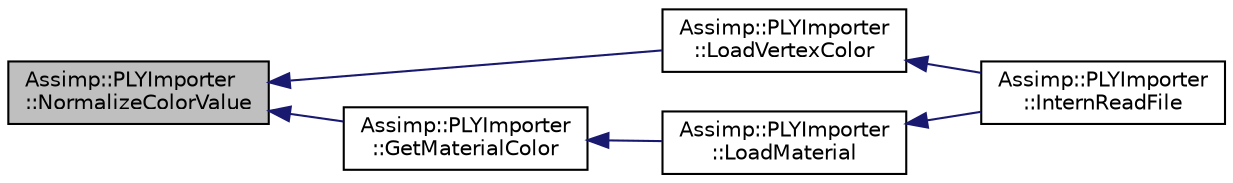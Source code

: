 digraph "Assimp::PLYImporter::NormalizeColorValue"
{
  edge [fontname="Helvetica",fontsize="10",labelfontname="Helvetica",labelfontsize="10"];
  node [fontname="Helvetica",fontsize="10",shape=record];
  rankdir="LR";
  Node1 [label="Assimp::PLYImporter\l::NormalizeColorValue",height=0.2,width=0.4,color="black", fillcolor="grey75", style="filled", fontcolor="black"];
  Node1 -> Node2 [dir="back",color="midnightblue",fontsize="10",style="solid"];
  Node2 [label="Assimp::PLYImporter\l::LoadVertexColor",height=0.2,width=0.4,color="black", fillcolor="white", style="filled",URL="$class_assimp_1_1_p_l_y_importer.html#a8e59d3bef6dc1b0483e83f6baedc6afb"];
  Node2 -> Node3 [dir="back",color="midnightblue",fontsize="10",style="solid"];
  Node3 [label="Assimp::PLYImporter\l::InternReadFile",height=0.2,width=0.4,color="black", fillcolor="white", style="filled",URL="$class_assimp_1_1_p_l_y_importer.html#a8849cd4413bdc1a9d70c5c539328b2b3"];
  Node1 -> Node4 [dir="back",color="midnightblue",fontsize="10",style="solid"];
  Node4 [label="Assimp::PLYImporter\l::GetMaterialColor",height=0.2,width=0.4,color="black", fillcolor="white", style="filled",URL="$class_assimp_1_1_p_l_y_importer.html#ab525bf9838cb7948445bbbc8e07a9d11"];
  Node4 -> Node5 [dir="back",color="midnightblue",fontsize="10",style="solid"];
  Node5 [label="Assimp::PLYImporter\l::LoadMaterial",height=0.2,width=0.4,color="black", fillcolor="white", style="filled",URL="$class_assimp_1_1_p_l_y_importer.html#ab94732472c0dec9fe426389a54da41fb"];
  Node5 -> Node3 [dir="back",color="midnightblue",fontsize="10",style="solid"];
}
